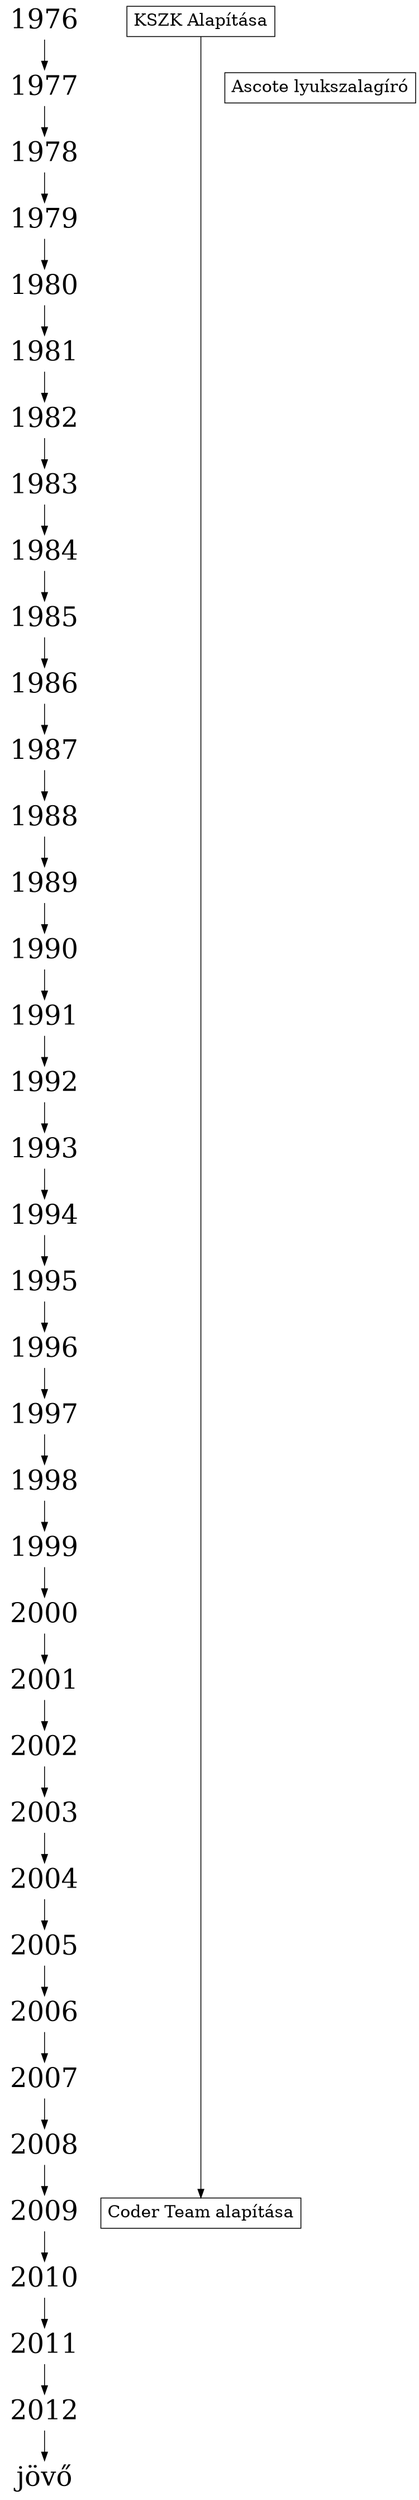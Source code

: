 digraph timeline {

	size = "5,40"

	// Évek
	node [
		fontsize = 32,
		shape = plaintext
	];
	1976 -> 1977 -> 1978 -> 1979 -> 1980 -> 1981;
	1981 -> 1982 -> 1983 -> 1984 -> 1985 -> 1986;
	1986 -> 1987 -> 1988 -> 1989 -> 1990 -> 1991;
	1991 -> 1992 -> 1993 -> 1994 -> 1995 -> 1996;
	1996 -> 1997 -> 1998 -> 1999 -> 2000 -> 2001;
	2001 -> 2002 -> 2003 -> 2004 -> 2005 -> 2006;
	2006 -> 2007 -> 2008 -> 2009 -> 2010 -> 2011;
	2011 -> 2012 -> jövő;

	// Események
	node [
		fontsize = 20,
		shape = box
	];
	// Események, évek szerint
	{ rank=same; 1976
		KSZKAlapitas [ label = "KSZK Alapítása" ]
	}
	{ rank=same; 1977
		Ascote [ label = "Ascote lyukszalagíró" ]
	}
	{ rank=same; 1978
		//...
	}
	{ rank=same; 1979
		//...
	}
	{ rank=same; 1980
		//...
	}
	{ rank=same; 1981
		//...
	}
	{ rank=same; 1982
		//...
	}
	{ rank=same; 1983
		//...
	}
	{ rank=same; 1984
		//...
	}
	{ rank=same; 1985
		//...
	}
	{ rank=same; 1986
		//...
	}
	{ rank=same; 1987
		//...
	}
	{ rank=same; 1988
		//...
	}
	{ rank=same; 1989
		//...
	}
	{ rank=same; 1990
		//...
	}
	{ rank=same; 1991
		//...
	}
	{ rank=same; 1992
		//...
	}
	{ rank=same; 1993
		//...
	}
	{ rank=same; 1994
		//...
	}
	{ rank=same; 1995
		//...
	}
	{ rank=same; 1996
		//...
	}
	{ rank=same; 1997
		//...
	}
	{ rank=same; 1998
		//...
	}
	{ rank=same; 1999
		//...
	}
	{ rank=same; 2000
		//...
	}
	{ rank=same; 2001
		//...
	}
	{ rank=same; 2002
		//...
	}
	{ rank=same; 2003
		//...
	}
	{ rank=same; 2004
		//...
	}
	{ rank=same; 2005
		//...
	}
	{ rank=same; 2006
		//...
	}
	{ rank=same; 2007
		//...
	}
	{ rank=same; 2008
		//...
	}
	{ rank=same; 2009
		CoderTeam [ label = "Coder Team alapítása" ]
	}
	{ rank=same; 2010
		//...
	}
	{ rank=same; 2011
		//...
	}
	{ rank=same; 2012
		//...
	}
	
	// Csoport összekötések
	KSZKAlapitas -> CoderTeam;
}
